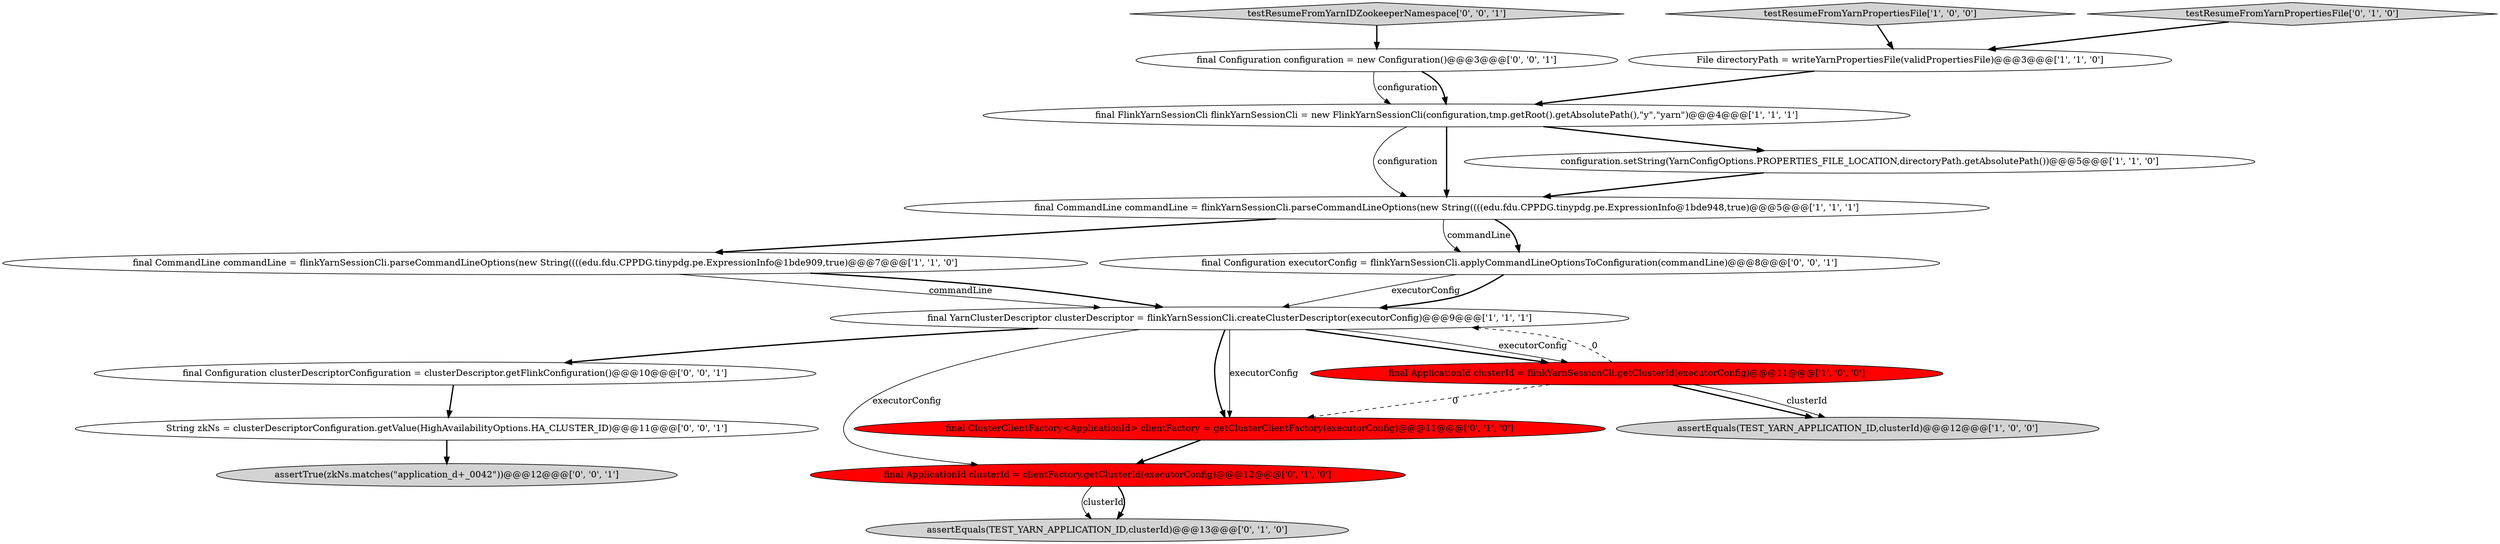 digraph {
18 [style = filled, label = "testResumeFromYarnIDZookeeperNamespace['0', '0', '1']", fillcolor = lightgray, shape = diamond image = "AAA0AAABBB3BBB"];
16 [style = filled, label = "final Configuration clusterDescriptorConfiguration = clusterDescriptor.getFlinkConfiguration()@@@10@@@['0', '0', '1']", fillcolor = white, shape = ellipse image = "AAA0AAABBB3BBB"];
9 [style = filled, label = "final ApplicationId clusterId = clientFactory.getClusterId(executorConfig)@@@12@@@['0', '1', '0']", fillcolor = red, shape = ellipse image = "AAA1AAABBB2BBB"];
2 [style = filled, label = "final CommandLine commandLine = flinkYarnSessionCli.parseCommandLineOptions(new String((((edu.fdu.CPPDG.tinypdg.pe.ExpressionInfo@1bde948,true)@@@5@@@['1', '1', '1']", fillcolor = white, shape = ellipse image = "AAA0AAABBB1BBB"];
5 [style = filled, label = "testResumeFromYarnPropertiesFile['1', '0', '0']", fillcolor = lightgray, shape = diamond image = "AAA0AAABBB1BBB"];
14 [style = filled, label = "final Configuration configuration = new Configuration()@@@3@@@['0', '0', '1']", fillcolor = white, shape = ellipse image = "AAA0AAABBB3BBB"];
7 [style = filled, label = "final FlinkYarnSessionCli flinkYarnSessionCli = new FlinkYarnSessionCli(configuration,tmp.getRoot().getAbsolutePath(),\"y\",\"yarn\")@@@4@@@['1', '1', '1']", fillcolor = white, shape = ellipse image = "AAA0AAABBB1BBB"];
10 [style = filled, label = "assertEquals(TEST_YARN_APPLICATION_ID,clusterId)@@@13@@@['0', '1', '0']", fillcolor = lightgray, shape = ellipse image = "AAA0AAABBB2BBB"];
11 [style = filled, label = "testResumeFromYarnPropertiesFile['0', '1', '0']", fillcolor = lightgray, shape = diamond image = "AAA0AAABBB2BBB"];
1 [style = filled, label = "final CommandLine commandLine = flinkYarnSessionCli.parseCommandLineOptions(new String((((edu.fdu.CPPDG.tinypdg.pe.ExpressionInfo@1bde909,true)@@@7@@@['1', '1', '0']", fillcolor = white, shape = ellipse image = "AAA0AAABBB1BBB"];
8 [style = filled, label = "configuration.setString(YarnConfigOptions.PROPERTIES_FILE_LOCATION,directoryPath.getAbsolutePath())@@@5@@@['1', '1', '0']", fillcolor = white, shape = ellipse image = "AAA0AAABBB1BBB"];
0 [style = filled, label = "final YarnClusterDescriptor clusterDescriptor = flinkYarnSessionCli.createClusterDescriptor(executorConfig)@@@9@@@['1', '1', '1']", fillcolor = white, shape = ellipse image = "AAA0AAABBB1BBB"];
12 [style = filled, label = "final ClusterClientFactory<ApplicationId> clientFactory = getClusterClientFactory(executorConfig)@@@11@@@['0', '1', '0']", fillcolor = red, shape = ellipse image = "AAA1AAABBB2BBB"];
15 [style = filled, label = "String zkNs = clusterDescriptorConfiguration.getValue(HighAvailabilityOptions.HA_CLUSTER_ID)@@@11@@@['0', '0', '1']", fillcolor = white, shape = ellipse image = "AAA0AAABBB3BBB"];
3 [style = filled, label = "final ApplicationId clusterId = flinkYarnSessionCli.getClusterId(executorConfig)@@@11@@@['1', '0', '0']", fillcolor = red, shape = ellipse image = "AAA1AAABBB1BBB"];
17 [style = filled, label = "assertTrue(zkNs.matches(\"application_\d+_0042\"))@@@12@@@['0', '0', '1']", fillcolor = lightgray, shape = ellipse image = "AAA0AAABBB3BBB"];
4 [style = filled, label = "File directoryPath = writeYarnPropertiesFile(validPropertiesFile)@@@3@@@['1', '1', '0']", fillcolor = white, shape = ellipse image = "AAA0AAABBB1BBB"];
13 [style = filled, label = "final Configuration executorConfig = flinkYarnSessionCli.applyCommandLineOptionsToConfiguration(commandLine)@@@8@@@['0', '0', '1']", fillcolor = white, shape = ellipse image = "AAA0AAABBB3BBB"];
6 [style = filled, label = "assertEquals(TEST_YARN_APPLICATION_ID,clusterId)@@@12@@@['1', '0', '0']", fillcolor = lightgray, shape = ellipse image = "AAA0AAABBB1BBB"];
0->3 [style = bold, label=""];
16->15 [style = bold, label=""];
0->16 [style = bold, label=""];
1->0 [style = solid, label="commandLine"];
7->2 [style = solid, label="configuration"];
14->7 [style = solid, label="configuration"];
2->1 [style = bold, label=""];
0->12 [style = bold, label=""];
9->10 [style = solid, label="clusterId"];
11->4 [style = bold, label=""];
2->13 [style = solid, label="commandLine"];
3->6 [style = bold, label=""];
1->0 [style = bold, label=""];
9->10 [style = bold, label=""];
0->12 [style = solid, label="executorConfig"];
7->8 [style = bold, label=""];
12->9 [style = bold, label=""];
4->7 [style = bold, label=""];
14->7 [style = bold, label=""];
2->13 [style = bold, label=""];
15->17 [style = bold, label=""];
13->0 [style = solid, label="executorConfig"];
3->12 [style = dashed, label="0"];
8->2 [style = bold, label=""];
0->9 [style = solid, label="executorConfig"];
3->6 [style = solid, label="clusterId"];
7->2 [style = bold, label=""];
5->4 [style = bold, label=""];
0->3 [style = solid, label="executorConfig"];
3->0 [style = dashed, label="0"];
18->14 [style = bold, label=""];
13->0 [style = bold, label=""];
}
